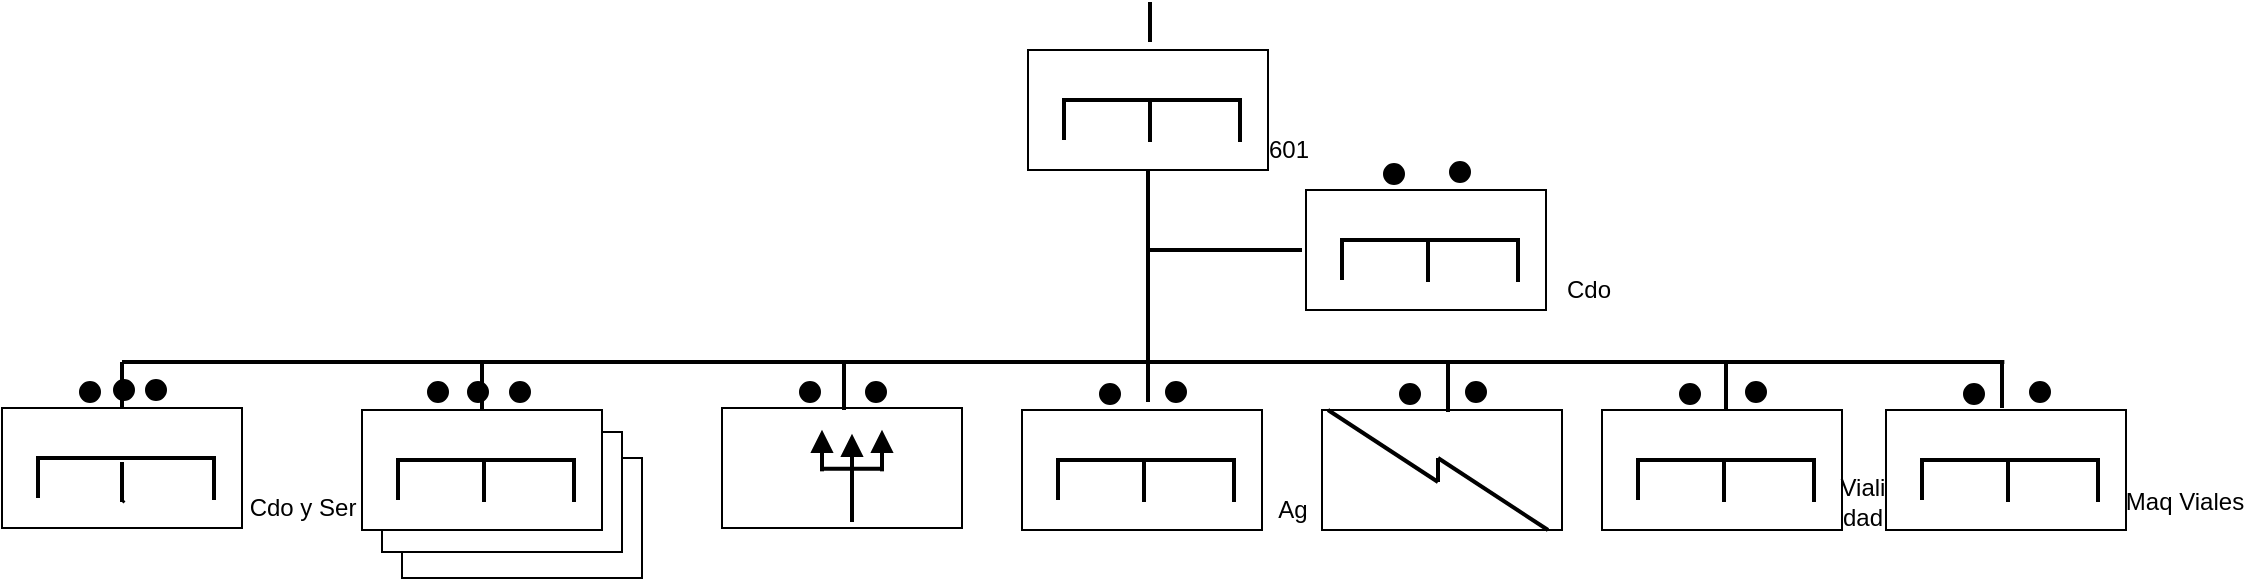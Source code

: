 <mxfile version="16.6.1" type="github">
  <diagram id="prtHgNgQTEPvFCAcTncT" name="Page-1">
    <mxGraphModel dx="2419" dy="994" grid="1" gridSize="10" guides="1" tooltips="1" connect="1" arrows="1" fold="1" page="1" pageScale="1" pageWidth="827" pageHeight="1169" math="0" shadow="0">
      <root>
        <mxCell id="0" />
        <mxCell id="1" parent="0" />
        <mxCell id="sDQCDstEzer969jvJ3Kz-176" value="" style="group" vertex="1" connectable="0" parent="1">
          <mxGeometry x="420" y="210" width="120" height="74" as="geometry" />
        </mxCell>
        <mxCell id="sDQCDstEzer969jvJ3Kz-177" value="" style="group" vertex="1" connectable="0" parent="sDQCDstEzer969jvJ3Kz-176">
          <mxGeometry y="14" width="120" height="60" as="geometry" />
        </mxCell>
        <mxCell id="sDQCDstEzer969jvJ3Kz-178" value="" style="rounded=0;whiteSpace=wrap;html=1;" vertex="1" parent="sDQCDstEzer969jvJ3Kz-177">
          <mxGeometry width="120" height="60" as="geometry" />
        </mxCell>
        <mxCell id="sDQCDstEzer969jvJ3Kz-243" value="" style="group" vertex="1" connectable="0" parent="sDQCDstEzer969jvJ3Kz-177">
          <mxGeometry x="3" width="110" height="60" as="geometry" />
        </mxCell>
        <mxCell id="sDQCDstEzer969jvJ3Kz-239" value="" style="endArrow=none;html=1;rounded=0;strokeColor=#000000;strokeWidth=2;" edge="1" parent="sDQCDstEzer969jvJ3Kz-243">
          <mxGeometry width="50" height="50" relative="1" as="geometry">
            <mxPoint as="sourcePoint" />
            <mxPoint x="55.0" y="36" as="targetPoint" />
          </mxGeometry>
        </mxCell>
        <mxCell id="sDQCDstEzer969jvJ3Kz-240" value="" style="endArrow=none;html=1;rounded=0;strokeColor=#000000;strokeWidth=2;" edge="1" parent="sDQCDstEzer969jvJ3Kz-243">
          <mxGeometry width="50" height="50" relative="1" as="geometry">
            <mxPoint x="55.0" y="36" as="sourcePoint" />
            <mxPoint x="55.0" y="24" as="targetPoint" />
          </mxGeometry>
        </mxCell>
        <mxCell id="sDQCDstEzer969jvJ3Kz-242" value="" style="endArrow=none;html=1;rounded=0;strokeColor=#000000;strokeWidth=2;" edge="1" parent="sDQCDstEzer969jvJ3Kz-243">
          <mxGeometry width="50" height="50" relative="1" as="geometry">
            <mxPoint x="55.0" y="24" as="sourcePoint" />
            <mxPoint x="110.0" y="60" as="targetPoint" />
          </mxGeometry>
        </mxCell>
        <mxCell id="sDQCDstEzer969jvJ3Kz-183" value="" style="ellipse;whiteSpace=wrap;html=1;aspect=fixed;fillColor=#000000;" vertex="1" parent="sDQCDstEzer969jvJ3Kz-176">
          <mxGeometry x="72" width="10" height="10" as="geometry" />
        </mxCell>
        <mxCell id="sDQCDstEzer969jvJ3Kz-184" value="" style="ellipse;whiteSpace=wrap;html=1;aspect=fixed;fillColor=#000000;" vertex="1" parent="sDQCDstEzer969jvJ3Kz-176">
          <mxGeometry x="39" y="1" width="10" height="10" as="geometry" />
        </mxCell>
        <mxCell id="sDQCDstEzer969jvJ3Kz-47" value="" style="group" vertex="1" connectable="0" parent="1">
          <mxGeometry x="412" y="100" width="120" height="74" as="geometry" />
        </mxCell>
        <mxCell id="sDQCDstEzer969jvJ3Kz-37" value="" style="group" vertex="1" connectable="0" parent="sDQCDstEzer969jvJ3Kz-47">
          <mxGeometry y="14" width="120" height="60" as="geometry" />
        </mxCell>
        <mxCell id="sDQCDstEzer969jvJ3Kz-38" value="" style="rounded=0;whiteSpace=wrap;html=1;" vertex="1" parent="sDQCDstEzer969jvJ3Kz-37">
          <mxGeometry width="120" height="60" as="geometry" />
        </mxCell>
        <mxCell id="sDQCDstEzer969jvJ3Kz-39" value="" style="endArrow=none;html=1;rounded=0;strokeColor=#000000;strokeWidth=2;" edge="1" parent="sDQCDstEzer969jvJ3Kz-37">
          <mxGeometry width="50" height="50" relative="1" as="geometry">
            <mxPoint x="17" y="25" as="sourcePoint" />
            <mxPoint x="107" y="25" as="targetPoint" />
            <Array as="points" />
          </mxGeometry>
        </mxCell>
        <mxCell id="sDQCDstEzer969jvJ3Kz-40" value="" style="endArrow=none;html=1;rounded=0;strokeColor=#000000;strokeWidth=2;" edge="1" parent="sDQCDstEzer969jvJ3Kz-37">
          <mxGeometry width="50" height="50" relative="1" as="geometry">
            <mxPoint x="18" y="45" as="sourcePoint" />
            <mxPoint x="18" y="25" as="targetPoint" />
          </mxGeometry>
        </mxCell>
        <mxCell id="sDQCDstEzer969jvJ3Kz-41" value="" style="endArrow=none;html=1;rounded=0;strokeColor=#000000;strokeWidth=2;" edge="1" parent="sDQCDstEzer969jvJ3Kz-37">
          <mxGeometry width="50" height="50" relative="1" as="geometry">
            <mxPoint x="106" y="46" as="sourcePoint" />
            <mxPoint x="106" y="26" as="targetPoint" />
          </mxGeometry>
        </mxCell>
        <mxCell id="sDQCDstEzer969jvJ3Kz-42" value="" style="endArrow=none;html=1;rounded=0;strokeColor=#000000;strokeWidth=2;" edge="1" parent="sDQCDstEzer969jvJ3Kz-37">
          <mxGeometry width="50" height="50" relative="1" as="geometry">
            <mxPoint x="61" y="46" as="sourcePoint" />
            <mxPoint x="61" y="26" as="targetPoint" />
          </mxGeometry>
        </mxCell>
        <mxCell id="sDQCDstEzer969jvJ3Kz-45" value="" style="ellipse;whiteSpace=wrap;html=1;aspect=fixed;fillColor=#000000;" vertex="1" parent="sDQCDstEzer969jvJ3Kz-47">
          <mxGeometry x="72" width="10" height="10" as="geometry" />
        </mxCell>
        <mxCell id="sDQCDstEzer969jvJ3Kz-46" value="" style="ellipse;whiteSpace=wrap;html=1;aspect=fixed;fillColor=#000000;" vertex="1" parent="sDQCDstEzer969jvJ3Kz-47">
          <mxGeometry x="39" y="1" width="10" height="10" as="geometry" />
        </mxCell>
        <mxCell id="sDQCDstEzer969jvJ3Kz-48" value="Cdo" style="text;html=1;align=center;verticalAlign=middle;resizable=0;points=[];autosize=1;strokeColor=none;fillColor=none;" vertex="1" parent="1">
          <mxGeometry x="533" y="154" width="40" height="20" as="geometry" />
        </mxCell>
        <mxCell id="sDQCDstEzer969jvJ3Kz-60" value="" style="endArrow=none;html=1;rounded=0;strokeColor=#000000;strokeWidth=2;entryX=0;entryY=0.5;entryDx=0;entryDy=0;" edge="1" parent="1">
          <mxGeometry width="50" height="50" relative="1" as="geometry">
            <mxPoint x="334" y="144" as="sourcePoint" />
            <mxPoint x="410" y="144" as="targetPoint" />
          </mxGeometry>
        </mxCell>
        <mxCell id="sDQCDstEzer969jvJ3Kz-61" value="" style="endArrow=none;html=1;rounded=0;strokeColor=#000000;strokeWidth=2;entryX=0.5;entryY=1;entryDx=0;entryDy=0;" edge="1" parent="1" target="sDQCDstEzer969jvJ3Kz-1">
          <mxGeometry width="50" height="50" relative="1" as="geometry">
            <mxPoint x="333" y="220" as="sourcePoint" />
            <mxPoint x="430" y="40" as="targetPoint" />
          </mxGeometry>
        </mxCell>
        <mxCell id="sDQCDstEzer969jvJ3Kz-128" value="" style="group" vertex="1" connectable="0" parent="1">
          <mxGeometry x="-240" y="209" width="185" height="74" as="geometry" />
        </mxCell>
        <mxCell id="sDQCDstEzer969jvJ3Kz-72" value="Cdo y Ser" style="text;html=1;align=center;verticalAlign=middle;resizable=0;points=[];autosize=1;strokeColor=none;fillColor=none;" vertex="1" parent="sDQCDstEzer969jvJ3Kz-128">
          <mxGeometry x="115" y="54" width="70" height="20" as="geometry" />
        </mxCell>
        <mxCell id="sDQCDstEzer969jvJ3Kz-75" value="" style="group" vertex="1" connectable="0" parent="sDQCDstEzer969jvJ3Kz-128">
          <mxGeometry width="120" height="74" as="geometry" />
        </mxCell>
        <mxCell id="sDQCDstEzer969jvJ3Kz-62" value="" style="group" vertex="1" connectable="0" parent="sDQCDstEzer969jvJ3Kz-75">
          <mxGeometry width="120" height="74" as="geometry" />
        </mxCell>
        <mxCell id="sDQCDstEzer969jvJ3Kz-63" value="" style="group" vertex="1" connectable="0" parent="sDQCDstEzer969jvJ3Kz-62">
          <mxGeometry y="14" width="120" height="60" as="geometry" />
        </mxCell>
        <mxCell id="sDQCDstEzer969jvJ3Kz-64" value="" style="rounded=0;whiteSpace=wrap;html=1;" vertex="1" parent="sDQCDstEzer969jvJ3Kz-63">
          <mxGeometry width="120" height="60" as="geometry" />
        </mxCell>
        <mxCell id="sDQCDstEzer969jvJ3Kz-65" value="" style="endArrow=none;html=1;rounded=0;strokeColor=#000000;strokeWidth=2;" edge="1" parent="sDQCDstEzer969jvJ3Kz-63">
          <mxGeometry width="50" height="50" relative="1" as="geometry">
            <mxPoint x="17" y="25" as="sourcePoint" />
            <mxPoint x="107" y="25" as="targetPoint" />
            <Array as="points" />
          </mxGeometry>
        </mxCell>
        <mxCell id="sDQCDstEzer969jvJ3Kz-66" value="" style="endArrow=none;html=1;rounded=0;strokeColor=#000000;strokeWidth=2;" edge="1" parent="sDQCDstEzer969jvJ3Kz-63">
          <mxGeometry width="50" height="50" relative="1" as="geometry">
            <mxPoint x="18" y="45" as="sourcePoint" />
            <mxPoint x="18" y="25" as="targetPoint" />
          </mxGeometry>
        </mxCell>
        <mxCell id="sDQCDstEzer969jvJ3Kz-67" value="" style="endArrow=none;html=1;rounded=0;strokeColor=#000000;strokeWidth=2;" edge="1" parent="sDQCDstEzer969jvJ3Kz-63">
          <mxGeometry width="50" height="50" relative="1" as="geometry">
            <mxPoint x="106" y="46" as="sourcePoint" />
            <mxPoint x="106" y="26" as="targetPoint" />
          </mxGeometry>
        </mxCell>
        <mxCell id="sDQCDstEzer969jvJ3Kz-68" value="" style="endArrow=none;html=1;rounded=0;strokeColor=#000000;strokeWidth=2;" edge="1" parent="sDQCDstEzer969jvJ3Kz-63">
          <mxGeometry width="50" height="50" relative="1" as="geometry">
            <mxPoint x="61" y="46" as="sourcePoint" />
            <mxPoint x="60" y="47" as="targetPoint" />
          </mxGeometry>
        </mxCell>
        <mxCell id="sDQCDstEzer969jvJ3Kz-69" value="" style="ellipse;whiteSpace=wrap;html=1;aspect=fixed;fillColor=#000000;" vertex="1" parent="sDQCDstEzer969jvJ3Kz-62">
          <mxGeometry x="72" width="10" height="10" as="geometry" />
        </mxCell>
        <mxCell id="sDQCDstEzer969jvJ3Kz-70" value="" style="ellipse;whiteSpace=wrap;html=1;aspect=fixed;fillColor=#000000;" vertex="1" parent="sDQCDstEzer969jvJ3Kz-62">
          <mxGeometry x="39" y="1" width="10" height="10" as="geometry" />
        </mxCell>
        <mxCell id="sDQCDstEzer969jvJ3Kz-71" value="" style="ellipse;whiteSpace=wrap;html=1;aspect=fixed;fillColor=#000000;" vertex="1" parent="sDQCDstEzer969jvJ3Kz-75">
          <mxGeometry x="56" width="10" height="10" as="geometry" />
        </mxCell>
        <mxCell id="sDQCDstEzer969jvJ3Kz-135" value="" style="group" vertex="1" connectable="0" parent="1">
          <mxGeometry x="-40" y="210" width="120" height="98" as="geometry" />
        </mxCell>
        <mxCell id="sDQCDstEzer969jvJ3Kz-131" value="" style="ellipse;whiteSpace=wrap;html=1;aspect=fixed;fillColor=#000000;" vertex="1" parent="sDQCDstEzer969jvJ3Kz-135">
          <mxGeometry x="33" width="10" height="10" as="geometry" />
        </mxCell>
        <mxCell id="sDQCDstEzer969jvJ3Kz-134" value="" style="group" vertex="1" connectable="0" parent="sDQCDstEzer969jvJ3Kz-135">
          <mxGeometry width="120" height="98" as="geometry" />
        </mxCell>
        <mxCell id="sDQCDstEzer969jvJ3Kz-129" value="" style="ellipse;whiteSpace=wrap;html=1;aspect=fixed;fillColor=#000000;" vertex="1" parent="sDQCDstEzer969jvJ3Kz-134">
          <mxGeometry x="13" width="10" height="10" as="geometry" />
        </mxCell>
        <mxCell id="sDQCDstEzer969jvJ3Kz-133" value="" style="group" vertex="1" connectable="0" parent="sDQCDstEzer969jvJ3Kz-134">
          <mxGeometry width="120" height="98" as="geometry" />
        </mxCell>
        <mxCell id="sDQCDstEzer969jvJ3Kz-76" value="" style="group" vertex="1" connectable="0" parent="sDQCDstEzer969jvJ3Kz-133">
          <mxGeometry y="24" width="120" height="74" as="geometry" />
        </mxCell>
        <mxCell id="sDQCDstEzer969jvJ3Kz-77" value="" style="group" vertex="1" connectable="0" parent="sDQCDstEzer969jvJ3Kz-76">
          <mxGeometry width="120" height="74" as="geometry" />
        </mxCell>
        <mxCell id="sDQCDstEzer969jvJ3Kz-78" value="" style="group" vertex="1" connectable="0" parent="sDQCDstEzer969jvJ3Kz-77">
          <mxGeometry y="14" width="120" height="60" as="geometry" />
        </mxCell>
        <mxCell id="sDQCDstEzer969jvJ3Kz-114" value="" style="group" vertex="1" connectable="0" parent="sDQCDstEzer969jvJ3Kz-78">
          <mxGeometry width="120" height="60" as="geometry" />
        </mxCell>
        <mxCell id="sDQCDstEzer969jvJ3Kz-100" value="" style="rounded=0;whiteSpace=wrap;html=1;" vertex="1" parent="sDQCDstEzer969jvJ3Kz-114">
          <mxGeometry width="120" height="60" as="geometry" />
        </mxCell>
        <mxCell id="sDQCDstEzer969jvJ3Kz-80" value="" style="endArrow=none;html=1;rounded=0;strokeColor=#000000;strokeWidth=2;" edge="1" parent="sDQCDstEzer969jvJ3Kz-114">
          <mxGeometry width="50" height="50" relative="1" as="geometry">
            <mxPoint x="17" y="25" as="sourcePoint" />
            <mxPoint x="107" y="25" as="targetPoint" />
            <Array as="points" />
          </mxGeometry>
        </mxCell>
        <mxCell id="sDQCDstEzer969jvJ3Kz-81" value="" style="endArrow=none;html=1;rounded=0;strokeColor=#000000;strokeWidth=2;" edge="1" parent="sDQCDstEzer969jvJ3Kz-114">
          <mxGeometry width="50" height="50" relative="1" as="geometry">
            <mxPoint x="18" y="45" as="sourcePoint" />
            <mxPoint x="18" y="25" as="targetPoint" />
          </mxGeometry>
        </mxCell>
        <mxCell id="sDQCDstEzer969jvJ3Kz-82" value="" style="endArrow=none;html=1;rounded=0;strokeColor=#000000;strokeWidth=2;" edge="1" parent="sDQCDstEzer969jvJ3Kz-114">
          <mxGeometry width="50" height="50" relative="1" as="geometry">
            <mxPoint x="106" y="46" as="sourcePoint" />
            <mxPoint x="106" y="26" as="targetPoint" />
          </mxGeometry>
        </mxCell>
        <mxCell id="sDQCDstEzer969jvJ3Kz-83" value="" style="endArrow=none;html=1;rounded=0;strokeColor=#000000;strokeWidth=2;" edge="1" parent="sDQCDstEzer969jvJ3Kz-114">
          <mxGeometry width="50" height="50" relative="1" as="geometry">
            <mxPoint x="61" y="46" as="sourcePoint" />
            <mxPoint x="61" y="26" as="targetPoint" />
          </mxGeometry>
        </mxCell>
        <mxCell id="sDQCDstEzer969jvJ3Kz-115" value="" style="group" vertex="1" connectable="0" parent="sDQCDstEzer969jvJ3Kz-77">
          <mxGeometry x="-10" y="1" width="120" height="60" as="geometry" />
        </mxCell>
        <mxCell id="sDQCDstEzer969jvJ3Kz-116" value="" style="rounded=0;whiteSpace=wrap;html=1;" vertex="1" parent="sDQCDstEzer969jvJ3Kz-115">
          <mxGeometry width="120" height="60" as="geometry" />
        </mxCell>
        <mxCell id="sDQCDstEzer969jvJ3Kz-117" value="" style="endArrow=none;html=1;rounded=0;strokeColor=#000000;strokeWidth=2;" edge="1" parent="sDQCDstEzer969jvJ3Kz-115">
          <mxGeometry width="50" height="50" relative="1" as="geometry">
            <mxPoint x="17" y="25" as="sourcePoint" />
            <mxPoint x="107" y="25" as="targetPoint" />
            <Array as="points" />
          </mxGeometry>
        </mxCell>
        <mxCell id="sDQCDstEzer969jvJ3Kz-118" value="" style="endArrow=none;html=1;rounded=0;strokeColor=#000000;strokeWidth=2;" edge="1" parent="sDQCDstEzer969jvJ3Kz-115">
          <mxGeometry width="50" height="50" relative="1" as="geometry">
            <mxPoint x="18" y="45" as="sourcePoint" />
            <mxPoint x="18" y="25" as="targetPoint" />
          </mxGeometry>
        </mxCell>
        <mxCell id="sDQCDstEzer969jvJ3Kz-119" value="" style="endArrow=none;html=1;rounded=0;strokeColor=#000000;strokeWidth=2;" edge="1" parent="sDQCDstEzer969jvJ3Kz-115">
          <mxGeometry width="50" height="50" relative="1" as="geometry">
            <mxPoint x="106" y="46" as="sourcePoint" />
            <mxPoint x="106" y="26" as="targetPoint" />
          </mxGeometry>
        </mxCell>
        <mxCell id="sDQCDstEzer969jvJ3Kz-120" value="" style="endArrow=none;html=1;rounded=0;strokeColor=#000000;strokeWidth=2;" edge="1" parent="sDQCDstEzer969jvJ3Kz-115">
          <mxGeometry width="50" height="50" relative="1" as="geometry">
            <mxPoint x="61" y="46" as="sourcePoint" />
            <mxPoint x="61" y="26" as="targetPoint" />
          </mxGeometry>
        </mxCell>
        <mxCell id="sDQCDstEzer969jvJ3Kz-121" value="" style="group" vertex="1" connectable="0" parent="sDQCDstEzer969jvJ3Kz-115">
          <mxGeometry x="-10" y="-11" width="120" height="60" as="geometry" />
        </mxCell>
        <mxCell id="sDQCDstEzer969jvJ3Kz-122" value="" style="rounded=0;whiteSpace=wrap;html=1;" vertex="1" parent="sDQCDstEzer969jvJ3Kz-121">
          <mxGeometry width="120" height="60" as="geometry" />
        </mxCell>
        <mxCell id="sDQCDstEzer969jvJ3Kz-123" value="" style="endArrow=none;html=1;rounded=0;strokeColor=#000000;strokeWidth=2;" edge="1" parent="sDQCDstEzer969jvJ3Kz-121">
          <mxGeometry width="50" height="50" relative="1" as="geometry">
            <mxPoint x="17" y="25" as="sourcePoint" />
            <mxPoint x="107" y="25" as="targetPoint" />
            <Array as="points" />
          </mxGeometry>
        </mxCell>
        <mxCell id="sDQCDstEzer969jvJ3Kz-124" value="" style="endArrow=none;html=1;rounded=0;strokeColor=#000000;strokeWidth=2;" edge="1" parent="sDQCDstEzer969jvJ3Kz-121">
          <mxGeometry width="50" height="50" relative="1" as="geometry">
            <mxPoint x="18" y="45" as="sourcePoint" />
            <mxPoint x="18" y="25" as="targetPoint" />
          </mxGeometry>
        </mxCell>
        <mxCell id="sDQCDstEzer969jvJ3Kz-125" value="" style="endArrow=none;html=1;rounded=0;strokeColor=#000000;strokeWidth=2;" edge="1" parent="sDQCDstEzer969jvJ3Kz-121">
          <mxGeometry width="50" height="50" relative="1" as="geometry">
            <mxPoint x="106" y="46" as="sourcePoint" />
            <mxPoint x="106" y="26" as="targetPoint" />
          </mxGeometry>
        </mxCell>
        <mxCell id="sDQCDstEzer969jvJ3Kz-126" value="" style="endArrow=none;html=1;rounded=0;strokeColor=#000000;strokeWidth=2;" edge="1" parent="sDQCDstEzer969jvJ3Kz-121">
          <mxGeometry width="50" height="50" relative="1" as="geometry">
            <mxPoint x="61" y="46" as="sourcePoint" />
            <mxPoint x="61" y="26" as="targetPoint" />
          </mxGeometry>
        </mxCell>
        <mxCell id="sDQCDstEzer969jvJ3Kz-132" value="" style="ellipse;whiteSpace=wrap;html=1;aspect=fixed;fillColor=#000000;" vertex="1" parent="sDQCDstEzer969jvJ3Kz-133">
          <mxGeometry x="54" width="10" height="10" as="geometry" />
        </mxCell>
        <mxCell id="sDQCDstEzer969jvJ3Kz-162" value="" style="group" vertex="1" connectable="0" parent="1">
          <mxGeometry x="270" y="210" width="185" height="74" as="geometry" />
        </mxCell>
        <mxCell id="sDQCDstEzer969jvJ3Kz-163" value="Ag" style="text;html=1;align=center;verticalAlign=middle;resizable=0;points=[];autosize=1;strokeColor=none;fillColor=none;" vertex="1" parent="sDQCDstEzer969jvJ3Kz-162">
          <mxGeometry x="120" y="54" width="30" height="20" as="geometry" />
        </mxCell>
        <mxCell id="sDQCDstEzer969jvJ3Kz-164" value="" style="group" vertex="1" connectable="0" parent="sDQCDstEzer969jvJ3Kz-162">
          <mxGeometry width="120" height="74" as="geometry" />
        </mxCell>
        <mxCell id="sDQCDstEzer969jvJ3Kz-165" value="" style="group" vertex="1" connectable="0" parent="sDQCDstEzer969jvJ3Kz-164">
          <mxGeometry width="120" height="74" as="geometry" />
        </mxCell>
        <mxCell id="sDQCDstEzer969jvJ3Kz-166" value="" style="group" vertex="1" connectable="0" parent="sDQCDstEzer969jvJ3Kz-165">
          <mxGeometry y="14" width="120" height="60" as="geometry" />
        </mxCell>
        <mxCell id="sDQCDstEzer969jvJ3Kz-167" value="" style="rounded=0;whiteSpace=wrap;html=1;" vertex="1" parent="sDQCDstEzer969jvJ3Kz-166">
          <mxGeometry width="120" height="60" as="geometry" />
        </mxCell>
        <mxCell id="sDQCDstEzer969jvJ3Kz-168" value="" style="endArrow=none;html=1;rounded=0;strokeColor=#000000;strokeWidth=2;" edge="1" parent="sDQCDstEzer969jvJ3Kz-166">
          <mxGeometry width="50" height="50" relative="1" as="geometry">
            <mxPoint x="17" y="25" as="sourcePoint" />
            <mxPoint x="107" y="25" as="targetPoint" />
            <Array as="points" />
          </mxGeometry>
        </mxCell>
        <mxCell id="sDQCDstEzer969jvJ3Kz-169" value="" style="endArrow=none;html=1;rounded=0;strokeColor=#000000;strokeWidth=2;" edge="1" parent="sDQCDstEzer969jvJ3Kz-166">
          <mxGeometry width="50" height="50" relative="1" as="geometry">
            <mxPoint x="18" y="45" as="sourcePoint" />
            <mxPoint x="18" y="25" as="targetPoint" />
          </mxGeometry>
        </mxCell>
        <mxCell id="sDQCDstEzer969jvJ3Kz-170" value="" style="endArrow=none;html=1;rounded=0;strokeColor=#000000;strokeWidth=2;" edge="1" parent="sDQCDstEzer969jvJ3Kz-166">
          <mxGeometry width="50" height="50" relative="1" as="geometry">
            <mxPoint x="106" y="46" as="sourcePoint" />
            <mxPoint x="106" y="26" as="targetPoint" />
          </mxGeometry>
        </mxCell>
        <mxCell id="sDQCDstEzer969jvJ3Kz-171" value="" style="endArrow=none;html=1;rounded=0;strokeColor=#000000;strokeWidth=2;" edge="1" parent="sDQCDstEzer969jvJ3Kz-166">
          <mxGeometry width="50" height="50" relative="1" as="geometry">
            <mxPoint x="61" y="46" as="sourcePoint" />
            <mxPoint x="61" y="26" as="targetPoint" />
          </mxGeometry>
        </mxCell>
        <mxCell id="sDQCDstEzer969jvJ3Kz-172" value="" style="ellipse;whiteSpace=wrap;html=1;aspect=fixed;fillColor=#000000;" vertex="1" parent="sDQCDstEzer969jvJ3Kz-165">
          <mxGeometry x="72" width="10" height="10" as="geometry" />
        </mxCell>
        <mxCell id="sDQCDstEzer969jvJ3Kz-173" value="" style="ellipse;whiteSpace=wrap;html=1;aspect=fixed;fillColor=#000000;" vertex="1" parent="sDQCDstEzer969jvJ3Kz-165">
          <mxGeometry x="39" y="1" width="10" height="10" as="geometry" />
        </mxCell>
        <mxCell id="sDQCDstEzer969jvJ3Kz-186" value="" style="group" vertex="1" connectable="0" parent="1">
          <mxGeometry x="120" y="209" width="120" height="74" as="geometry" />
        </mxCell>
        <mxCell id="sDQCDstEzer969jvJ3Kz-188" value="" style="group" vertex="1" connectable="0" parent="sDQCDstEzer969jvJ3Kz-186">
          <mxGeometry y="14" width="120" height="60" as="geometry" />
        </mxCell>
        <mxCell id="sDQCDstEzer969jvJ3Kz-189" value="" style="rounded=0;whiteSpace=wrap;html=1;" vertex="1" parent="sDQCDstEzer969jvJ3Kz-188">
          <mxGeometry width="120" height="60" as="geometry" />
        </mxCell>
        <mxCell id="sDQCDstEzer969jvJ3Kz-194" value="" style="ellipse;whiteSpace=wrap;html=1;aspect=fixed;fillColor=#000000;" vertex="1" parent="sDQCDstEzer969jvJ3Kz-186">
          <mxGeometry x="72" y="1" width="10" height="10" as="geometry" />
        </mxCell>
        <mxCell id="sDQCDstEzer969jvJ3Kz-195" value="" style="ellipse;whiteSpace=wrap;html=1;aspect=fixed;fillColor=#000000;" vertex="1" parent="sDQCDstEzer969jvJ3Kz-186">
          <mxGeometry x="39" y="1" width="10" height="10" as="geometry" />
        </mxCell>
        <mxCell id="sDQCDstEzer969jvJ3Kz-197" value="" style="group" vertex="1" connectable="0" parent="1">
          <mxGeometry x="560" y="210" width="120" height="74" as="geometry" />
        </mxCell>
        <mxCell id="sDQCDstEzer969jvJ3Kz-198" value="" style="group" vertex="1" connectable="0" parent="sDQCDstEzer969jvJ3Kz-197">
          <mxGeometry y="14" width="120" height="60" as="geometry" />
        </mxCell>
        <mxCell id="sDQCDstEzer969jvJ3Kz-199" value="" style="rounded=0;whiteSpace=wrap;html=1;" vertex="1" parent="sDQCDstEzer969jvJ3Kz-198">
          <mxGeometry width="120" height="60" as="geometry" />
        </mxCell>
        <mxCell id="sDQCDstEzer969jvJ3Kz-200" value="" style="endArrow=none;html=1;rounded=0;strokeColor=#000000;strokeWidth=2;" edge="1" parent="sDQCDstEzer969jvJ3Kz-198">
          <mxGeometry width="50" height="50" relative="1" as="geometry">
            <mxPoint x="17" y="25" as="sourcePoint" />
            <mxPoint x="107" y="25" as="targetPoint" />
            <Array as="points" />
          </mxGeometry>
        </mxCell>
        <mxCell id="sDQCDstEzer969jvJ3Kz-201" value="" style="endArrow=none;html=1;rounded=0;strokeColor=#000000;strokeWidth=2;" edge="1" parent="sDQCDstEzer969jvJ3Kz-198">
          <mxGeometry width="50" height="50" relative="1" as="geometry">
            <mxPoint x="18" y="45" as="sourcePoint" />
            <mxPoint x="18" y="25" as="targetPoint" />
          </mxGeometry>
        </mxCell>
        <mxCell id="sDQCDstEzer969jvJ3Kz-202" value="" style="endArrow=none;html=1;rounded=0;strokeColor=#000000;strokeWidth=2;" edge="1" parent="sDQCDstEzer969jvJ3Kz-198">
          <mxGeometry width="50" height="50" relative="1" as="geometry">
            <mxPoint x="106" y="46" as="sourcePoint" />
            <mxPoint x="106" y="26" as="targetPoint" />
          </mxGeometry>
        </mxCell>
        <mxCell id="sDQCDstEzer969jvJ3Kz-203" value="" style="endArrow=none;html=1;rounded=0;strokeColor=#000000;strokeWidth=2;" edge="1" parent="sDQCDstEzer969jvJ3Kz-198">
          <mxGeometry width="50" height="50" relative="1" as="geometry">
            <mxPoint x="61" y="46" as="sourcePoint" />
            <mxPoint x="61" y="26" as="targetPoint" />
          </mxGeometry>
        </mxCell>
        <mxCell id="sDQCDstEzer969jvJ3Kz-204" value="" style="ellipse;whiteSpace=wrap;html=1;aspect=fixed;fillColor=#000000;" vertex="1" parent="sDQCDstEzer969jvJ3Kz-197">
          <mxGeometry x="72" width="10" height="10" as="geometry" />
        </mxCell>
        <mxCell id="sDQCDstEzer969jvJ3Kz-205" value="" style="ellipse;whiteSpace=wrap;html=1;aspect=fixed;fillColor=#000000;" vertex="1" parent="sDQCDstEzer969jvJ3Kz-197">
          <mxGeometry x="39" y="1" width="10" height="10" as="geometry" />
        </mxCell>
        <mxCell id="sDQCDstEzer969jvJ3Kz-206" value="" style="group" vertex="1" connectable="0" parent="1">
          <mxGeometry x="702" y="210" width="120" height="74" as="geometry" />
        </mxCell>
        <mxCell id="sDQCDstEzer969jvJ3Kz-207" value="" style="group" vertex="1" connectable="0" parent="sDQCDstEzer969jvJ3Kz-206">
          <mxGeometry y="14" width="120" height="60" as="geometry" />
        </mxCell>
        <mxCell id="sDQCDstEzer969jvJ3Kz-208" value="" style="rounded=0;whiteSpace=wrap;html=1;" vertex="1" parent="sDQCDstEzer969jvJ3Kz-207">
          <mxGeometry width="120" height="60" as="geometry" />
        </mxCell>
        <mxCell id="sDQCDstEzer969jvJ3Kz-209" value="" style="endArrow=none;html=1;rounded=0;strokeColor=#000000;strokeWidth=2;" edge="1" parent="sDQCDstEzer969jvJ3Kz-207">
          <mxGeometry width="50" height="50" relative="1" as="geometry">
            <mxPoint x="17" y="25" as="sourcePoint" />
            <mxPoint x="107" y="25" as="targetPoint" />
            <Array as="points" />
          </mxGeometry>
        </mxCell>
        <mxCell id="sDQCDstEzer969jvJ3Kz-210" value="" style="endArrow=none;html=1;rounded=0;strokeColor=#000000;strokeWidth=2;" edge="1" parent="sDQCDstEzer969jvJ3Kz-207">
          <mxGeometry width="50" height="50" relative="1" as="geometry">
            <mxPoint x="18" y="45" as="sourcePoint" />
            <mxPoint x="18" y="25" as="targetPoint" />
          </mxGeometry>
        </mxCell>
        <mxCell id="sDQCDstEzer969jvJ3Kz-211" value="" style="endArrow=none;html=1;rounded=0;strokeColor=#000000;strokeWidth=2;" edge="1" parent="sDQCDstEzer969jvJ3Kz-207">
          <mxGeometry width="50" height="50" relative="1" as="geometry">
            <mxPoint x="106" y="46" as="sourcePoint" />
            <mxPoint x="106" y="26" as="targetPoint" />
          </mxGeometry>
        </mxCell>
        <mxCell id="sDQCDstEzer969jvJ3Kz-212" value="" style="endArrow=none;html=1;rounded=0;strokeColor=#000000;strokeWidth=2;" edge="1" parent="sDQCDstEzer969jvJ3Kz-207">
          <mxGeometry width="50" height="50" relative="1" as="geometry">
            <mxPoint x="61" y="46" as="sourcePoint" />
            <mxPoint x="61" y="26" as="targetPoint" />
          </mxGeometry>
        </mxCell>
        <mxCell id="sDQCDstEzer969jvJ3Kz-213" value="" style="ellipse;whiteSpace=wrap;html=1;aspect=fixed;fillColor=#000000;" vertex="1" parent="sDQCDstEzer969jvJ3Kz-206">
          <mxGeometry x="72" width="10" height="10" as="geometry" />
        </mxCell>
        <mxCell id="sDQCDstEzer969jvJ3Kz-214" value="" style="ellipse;whiteSpace=wrap;html=1;aspect=fixed;fillColor=#000000;" vertex="1" parent="sDQCDstEzer969jvJ3Kz-206">
          <mxGeometry x="39" y="1" width="10" height="10" as="geometry" />
        </mxCell>
        <mxCell id="sDQCDstEzer969jvJ3Kz-215" value="" style="group" vertex="1" connectable="0" parent="1">
          <mxGeometry x="273" y="20" width="150" height="84" as="geometry" />
        </mxCell>
        <mxCell id="sDQCDstEzer969jvJ3Kz-1" value="" style="rounded=0;whiteSpace=wrap;html=1;" vertex="1" parent="sDQCDstEzer969jvJ3Kz-215">
          <mxGeometry y="24" width="120" height="60" as="geometry" />
        </mxCell>
        <mxCell id="sDQCDstEzer969jvJ3Kz-2" value="" style="endArrow=none;html=1;rounded=0;strokeColor=#000000;strokeWidth=2;" edge="1" parent="sDQCDstEzer969jvJ3Kz-215">
          <mxGeometry width="50" height="50" relative="1" as="geometry">
            <mxPoint x="17" y="49" as="sourcePoint" />
            <mxPoint x="107" y="49" as="targetPoint" />
            <Array as="points" />
          </mxGeometry>
        </mxCell>
        <mxCell id="sDQCDstEzer969jvJ3Kz-3" value="" style="endArrow=none;html=1;rounded=0;strokeColor=#000000;strokeWidth=2;" edge="1" parent="sDQCDstEzer969jvJ3Kz-215">
          <mxGeometry width="50" height="50" relative="1" as="geometry">
            <mxPoint x="18" y="69" as="sourcePoint" />
            <mxPoint x="18" y="49" as="targetPoint" />
          </mxGeometry>
        </mxCell>
        <mxCell id="sDQCDstEzer969jvJ3Kz-4" value="" style="endArrow=none;html=1;rounded=0;strokeColor=#000000;strokeWidth=2;" edge="1" parent="sDQCDstEzer969jvJ3Kz-215">
          <mxGeometry width="50" height="50" relative="1" as="geometry">
            <mxPoint x="106" y="70" as="sourcePoint" />
            <mxPoint x="106" y="50" as="targetPoint" />
          </mxGeometry>
        </mxCell>
        <mxCell id="sDQCDstEzer969jvJ3Kz-5" value="" style="endArrow=none;html=1;rounded=0;strokeColor=#000000;strokeWidth=2;" edge="1" parent="sDQCDstEzer969jvJ3Kz-215">
          <mxGeometry width="50" height="50" relative="1" as="geometry">
            <mxPoint x="61" y="70" as="sourcePoint" />
            <mxPoint x="61" y="50" as="targetPoint" />
          </mxGeometry>
        </mxCell>
        <mxCell id="sDQCDstEzer969jvJ3Kz-44" value="" style="endArrow=none;html=1;rounded=0;strokeColor=#000000;strokeWidth=2;" edge="1" parent="sDQCDstEzer969jvJ3Kz-215">
          <mxGeometry width="50" height="50" relative="1" as="geometry">
            <mxPoint x="61" as="sourcePoint" />
            <mxPoint x="61" y="20" as="targetPoint" />
          </mxGeometry>
        </mxCell>
        <mxCell id="sDQCDstEzer969jvJ3Kz-49" value="601" style="text;html=1;align=center;verticalAlign=middle;resizable=0;points=[];autosize=1;strokeColor=none;fillColor=none;" vertex="1" parent="sDQCDstEzer969jvJ3Kz-215">
          <mxGeometry x="110" y="64" width="40" height="20" as="geometry" />
        </mxCell>
        <mxCell id="sDQCDstEzer969jvJ3Kz-216" value="" style="endArrow=none;html=1;rounded=0;strokeColor=#000000;strokeWidth=2;" edge="1" parent="1">
          <mxGeometry width="50" height="50" relative="1" as="geometry">
            <mxPoint x="-180" y="200" as="sourcePoint" />
            <mxPoint x="761.176" y="200" as="targetPoint" />
          </mxGeometry>
        </mxCell>
        <mxCell id="sDQCDstEzer969jvJ3Kz-217" value="" style="endArrow=none;html=1;rounded=0;strokeColor=#000000;strokeWidth=2;" edge="1" parent="1" source="sDQCDstEzer969jvJ3Kz-64">
          <mxGeometry width="50" height="50" relative="1" as="geometry">
            <mxPoint x="-90" y="300" as="sourcePoint" />
            <mxPoint x="-180" y="200" as="targetPoint" />
          </mxGeometry>
        </mxCell>
        <mxCell id="sDQCDstEzer969jvJ3Kz-218" value="" style="endArrow=none;html=1;rounded=0;strokeColor=#000000;strokeWidth=2;exitX=0.5;exitY=0;exitDx=0;exitDy=0;" edge="1" parent="1" source="sDQCDstEzer969jvJ3Kz-122">
          <mxGeometry width="50" height="50" relative="1" as="geometry">
            <mxPoint x="-170" y="233" as="sourcePoint" />
            <mxPoint y="200" as="targetPoint" />
          </mxGeometry>
        </mxCell>
        <mxCell id="sDQCDstEzer969jvJ3Kz-219" value="" style="endArrow=none;html=1;rounded=0;strokeColor=#000000;strokeWidth=2;" edge="1" parent="1">
          <mxGeometry width="50" height="50" relative="1" as="geometry">
            <mxPoint x="-180" y="270" as="sourcePoint" />
            <mxPoint x="-180" y="250" as="targetPoint" />
          </mxGeometry>
        </mxCell>
        <mxCell id="sDQCDstEzer969jvJ3Kz-220" value="" style="endArrow=none;html=1;rounded=0;strokeColor=#000000;strokeWidth=2;exitX=0.5;exitY=0;exitDx=0;exitDy=0;" edge="1" parent="1">
          <mxGeometry width="50" height="50" relative="1" as="geometry">
            <mxPoint x="181" y="224" as="sourcePoint" />
            <mxPoint x="181" y="200" as="targetPoint" />
          </mxGeometry>
        </mxCell>
        <mxCell id="sDQCDstEzer969jvJ3Kz-221" value="" style="endArrow=none;html=1;rounded=0;strokeColor=#000000;strokeWidth=2;exitX=0.5;exitY=0;exitDx=0;exitDy=0;" edge="1" parent="1">
          <mxGeometry width="50" height="50" relative="1" as="geometry">
            <mxPoint x="483" y="225" as="sourcePoint" />
            <mxPoint x="483" y="201" as="targetPoint" />
          </mxGeometry>
        </mxCell>
        <mxCell id="sDQCDstEzer969jvJ3Kz-222" value="" style="endArrow=none;html=1;rounded=0;strokeColor=#000000;strokeWidth=2;exitX=0.5;exitY=0;exitDx=0;exitDy=0;" edge="1" parent="1">
          <mxGeometry width="50" height="50" relative="1" as="geometry">
            <mxPoint x="622" y="224" as="sourcePoint" />
            <mxPoint x="622" y="200" as="targetPoint" />
          </mxGeometry>
        </mxCell>
        <mxCell id="sDQCDstEzer969jvJ3Kz-223" value="" style="endArrow=none;html=1;rounded=0;strokeColor=#000000;strokeWidth=2;exitX=0.5;exitY=0;exitDx=0;exitDy=0;" edge="1" parent="1">
          <mxGeometry width="50" height="50" relative="1" as="geometry">
            <mxPoint x="760" y="223" as="sourcePoint" />
            <mxPoint x="760" y="199" as="targetPoint" />
          </mxGeometry>
        </mxCell>
        <mxCell id="sDQCDstEzer969jvJ3Kz-232" value="" style="group" vertex="1" connectable="0" parent="1">
          <mxGeometry x="170" y="240" width="30" height="40" as="geometry" />
        </mxCell>
        <mxCell id="sDQCDstEzer969jvJ3Kz-225" value="" style="endArrow=none;html=1;rounded=0;strokeColor=#000000;strokeWidth=2;" edge="1" parent="sDQCDstEzer969jvJ3Kz-232">
          <mxGeometry width="50" height="50" relative="1" as="geometry">
            <mxPoint x="15" as="sourcePoint" />
            <mxPoint x="15" y="40" as="targetPoint" />
          </mxGeometry>
        </mxCell>
        <mxCell id="sDQCDstEzer969jvJ3Kz-226" value="" style="endArrow=none;html=1;rounded=0;strokeColor=#000000;strokeWidth=2;" edge="1" parent="sDQCDstEzer969jvJ3Kz-232">
          <mxGeometry width="50" height="50" relative="1" as="geometry">
            <mxPoint y="13.333" as="sourcePoint" />
            <mxPoint x="30" y="13.333" as="targetPoint" />
          </mxGeometry>
        </mxCell>
        <mxCell id="sDQCDstEzer969jvJ3Kz-230" value="" style="endArrow=none;html=1;rounded=0;strokeColor=#000000;strokeWidth=2;" edge="1" parent="sDQCDstEzer969jvJ3Kz-232">
          <mxGeometry width="50" height="50" relative="1" as="geometry">
            <mxPoint as="sourcePoint" />
            <mxPoint y="14.667" as="targetPoint" />
          </mxGeometry>
        </mxCell>
        <mxCell id="sDQCDstEzer969jvJ3Kz-231" value="" style="endArrow=none;html=1;rounded=0;strokeColor=#000000;strokeWidth=2;" edge="1" parent="sDQCDstEzer969jvJ3Kz-232">
          <mxGeometry width="50" height="50" relative="1" as="geometry">
            <mxPoint x="30" as="sourcePoint" />
            <mxPoint x="30" y="14.667" as="targetPoint" />
          </mxGeometry>
        </mxCell>
        <mxCell id="sDQCDstEzer969jvJ3Kz-233" value="" style="triangle;whiteSpace=wrap;html=1;fillColor=#000000;rotation=-90;" vertex="1" parent="1">
          <mxGeometry x="165" y="235" width="10" height="10" as="geometry" />
        </mxCell>
        <mxCell id="sDQCDstEzer969jvJ3Kz-234" value="" style="triangle;whiteSpace=wrap;html=1;fillColor=#000000;rotation=-90;" vertex="1" parent="1">
          <mxGeometry x="180" y="237" width="10" height="10" as="geometry" />
        </mxCell>
        <mxCell id="sDQCDstEzer969jvJ3Kz-235" value="" style="triangle;whiteSpace=wrap;html=1;fillColor=#000000;rotation=-90;" vertex="1" parent="1">
          <mxGeometry x="195" y="235" width="10" height="10" as="geometry" />
        </mxCell>
        <mxCell id="sDQCDstEzer969jvJ3Kz-236" value="Maq Viales" style="text;html=1;align=center;verticalAlign=middle;resizable=0;points=[];autosize=1;strokeColor=none;fillColor=none;" vertex="1" parent="1">
          <mxGeometry x="816" y="260" width="70" height="20" as="geometry" />
        </mxCell>
        <mxCell id="sDQCDstEzer969jvJ3Kz-241" value="" style="endArrow=none;html=1;rounded=0;strokeColor=#000000;strokeWidth=2;" edge="1" parent="1" target="sDQCDstEzer969jvJ3Kz-178">
          <mxGeometry width="50" height="50" relative="1" as="geometry">
            <mxPoint x="421" y="224" as="sourcePoint" />
            <mxPoint x="451" y="244" as="targetPoint" />
          </mxGeometry>
        </mxCell>
        <mxCell id="sDQCDstEzer969jvJ3Kz-244" value="Viali&lt;br&gt;dad" style="text;html=1;align=center;verticalAlign=middle;resizable=0;points=[];autosize=1;strokeColor=none;fillColor=none;" vertex="1" parent="1">
          <mxGeometry x="670" y="255" width="40" height="30" as="geometry" />
        </mxCell>
      </root>
    </mxGraphModel>
  </diagram>
</mxfile>
